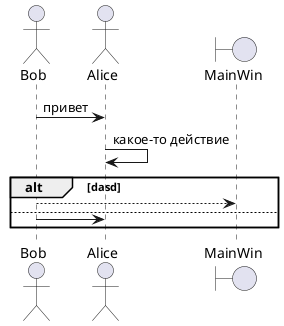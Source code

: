 @startuml

actor Bob
actor Alice
boundary MainWin

Bob -> Alice : привет
Alice -> Alice : какое-то действие



alt dasd
Bob --> MainWin
else
Bob -> Alice
end

@enduml
